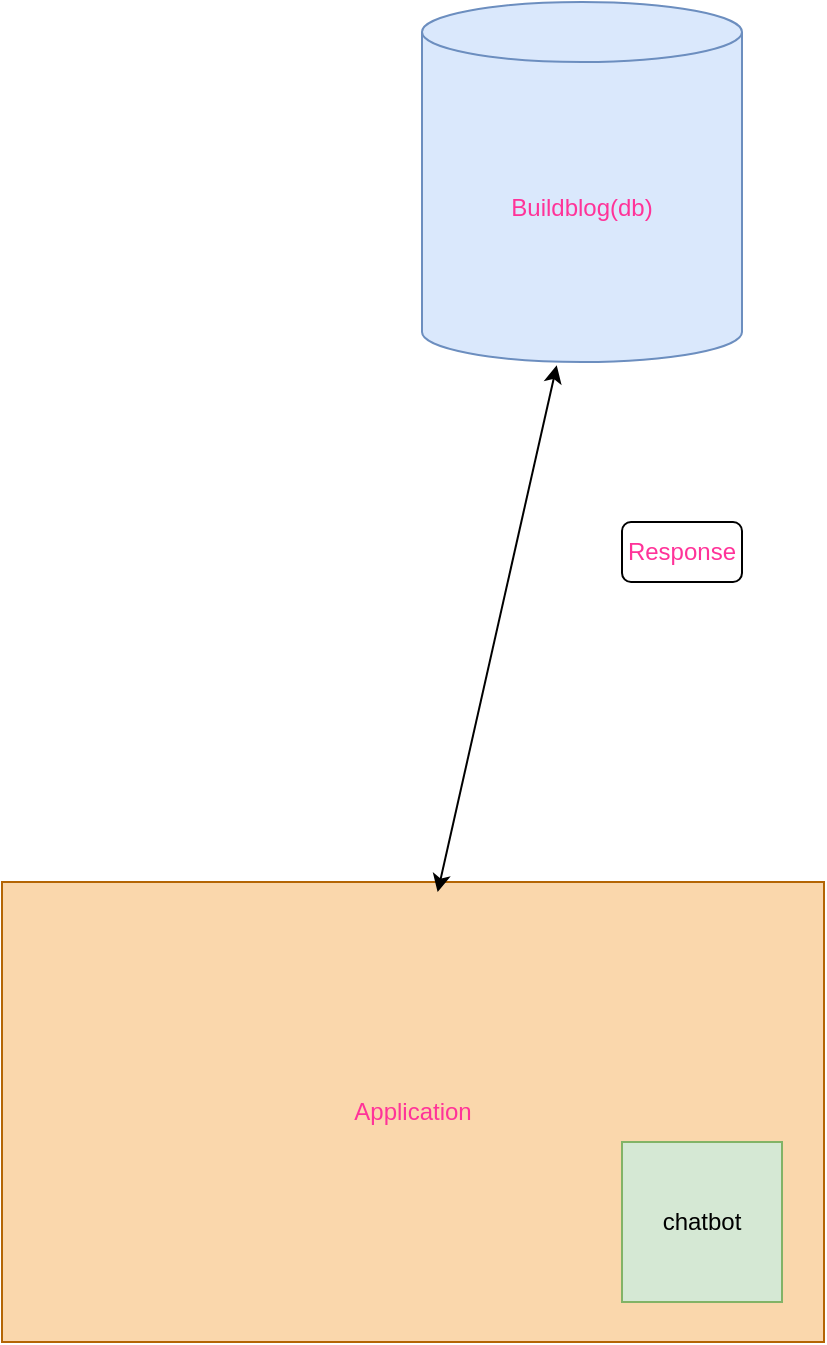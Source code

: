 <mxfile version="20.5.1" type="github"><diagram id="oUUt5EQbL5WSpGprZDqq" name="Page-1"><mxGraphModel dx="1209" dy="618" grid="1" gridSize="10" guides="1" tooltips="1" connect="1" arrows="1" fold="1" page="1" pageScale="1" pageWidth="827" pageHeight="1169" math="0" shadow="0"><root><mxCell id="0"/><mxCell id="1" parent="0"/><mxCell id="ElA5bLAXcQpzRtjzWIvA-1" value="&lt;font color=&quot;#ff3399&quot;&gt;Buildblog(db)&lt;/font&gt;" style="shape=cylinder3;whiteSpace=wrap;html=1;boundedLbl=1;backgroundOutline=1;size=15;fillColor=#dae8fc;strokeColor=#6c8ebf;" parent="1" vertex="1"><mxGeometry x="360" y="70" width="160" height="180" as="geometry"/></mxCell><mxCell id="0BXPVhxp-O-EwXTsryjc-2" value="&lt;font color=&quot;#ff3399&quot;&gt;Application&lt;/font&gt;" style="rounded=0;whiteSpace=wrap;html=1;fillColor=#fad7ac;strokeColor=#b46504;" parent="1" vertex="1"><mxGeometry x="150" y="510" width="411" height="230" as="geometry"/></mxCell><mxCell id="0BXPVhxp-O-EwXTsryjc-4" value="" style="endArrow=classic;startArrow=classic;html=1;rounded=0;fontColor=#FF3399;exitX=0.53;exitY=0.022;exitDx=0;exitDy=0;exitPerimeter=0;entryX=0.421;entryY=1.009;entryDx=0;entryDy=0;entryPerimeter=0;" parent="1" source="0BXPVhxp-O-EwXTsryjc-2" target="ElA5bLAXcQpzRtjzWIvA-1" edge="1"><mxGeometry width="50" height="50" relative="1" as="geometry"><mxPoint x="430" y="490" as="sourcePoint"/><mxPoint x="426" y="420" as="targetPoint"/></mxGeometry></mxCell><mxCell id="0BXPVhxp-O-EwXTsryjc-5" value="Response" style="rounded=1;whiteSpace=wrap;html=1;fontColor=#FF3399;" parent="1" vertex="1"><mxGeometry x="460" y="330" width="60" height="30" as="geometry"/></mxCell><mxCell id="ANgTegtyAotZ3wji7uFO-1" value="chatbot" style="whiteSpace=wrap;html=1;aspect=fixed;fillColor=#d5e8d4;strokeColor=#82b366;" parent="1" vertex="1"><mxGeometry x="460" y="640" width="80" height="80" as="geometry"/></mxCell></root></mxGraphModel></diagram></mxfile>